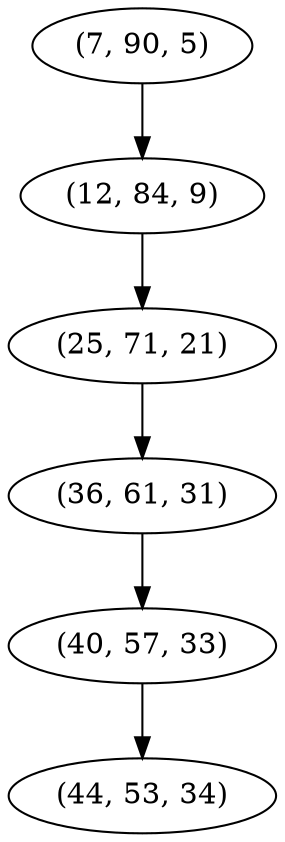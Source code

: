 digraph tree {
    "(7, 90, 5)";
    "(12, 84, 9)";
    "(25, 71, 21)";
    "(36, 61, 31)";
    "(40, 57, 33)";
    "(44, 53, 34)";
    "(7, 90, 5)" -> "(12, 84, 9)";
    "(12, 84, 9)" -> "(25, 71, 21)";
    "(25, 71, 21)" -> "(36, 61, 31)";
    "(36, 61, 31)" -> "(40, 57, 33)";
    "(40, 57, 33)" -> "(44, 53, 34)";
}
